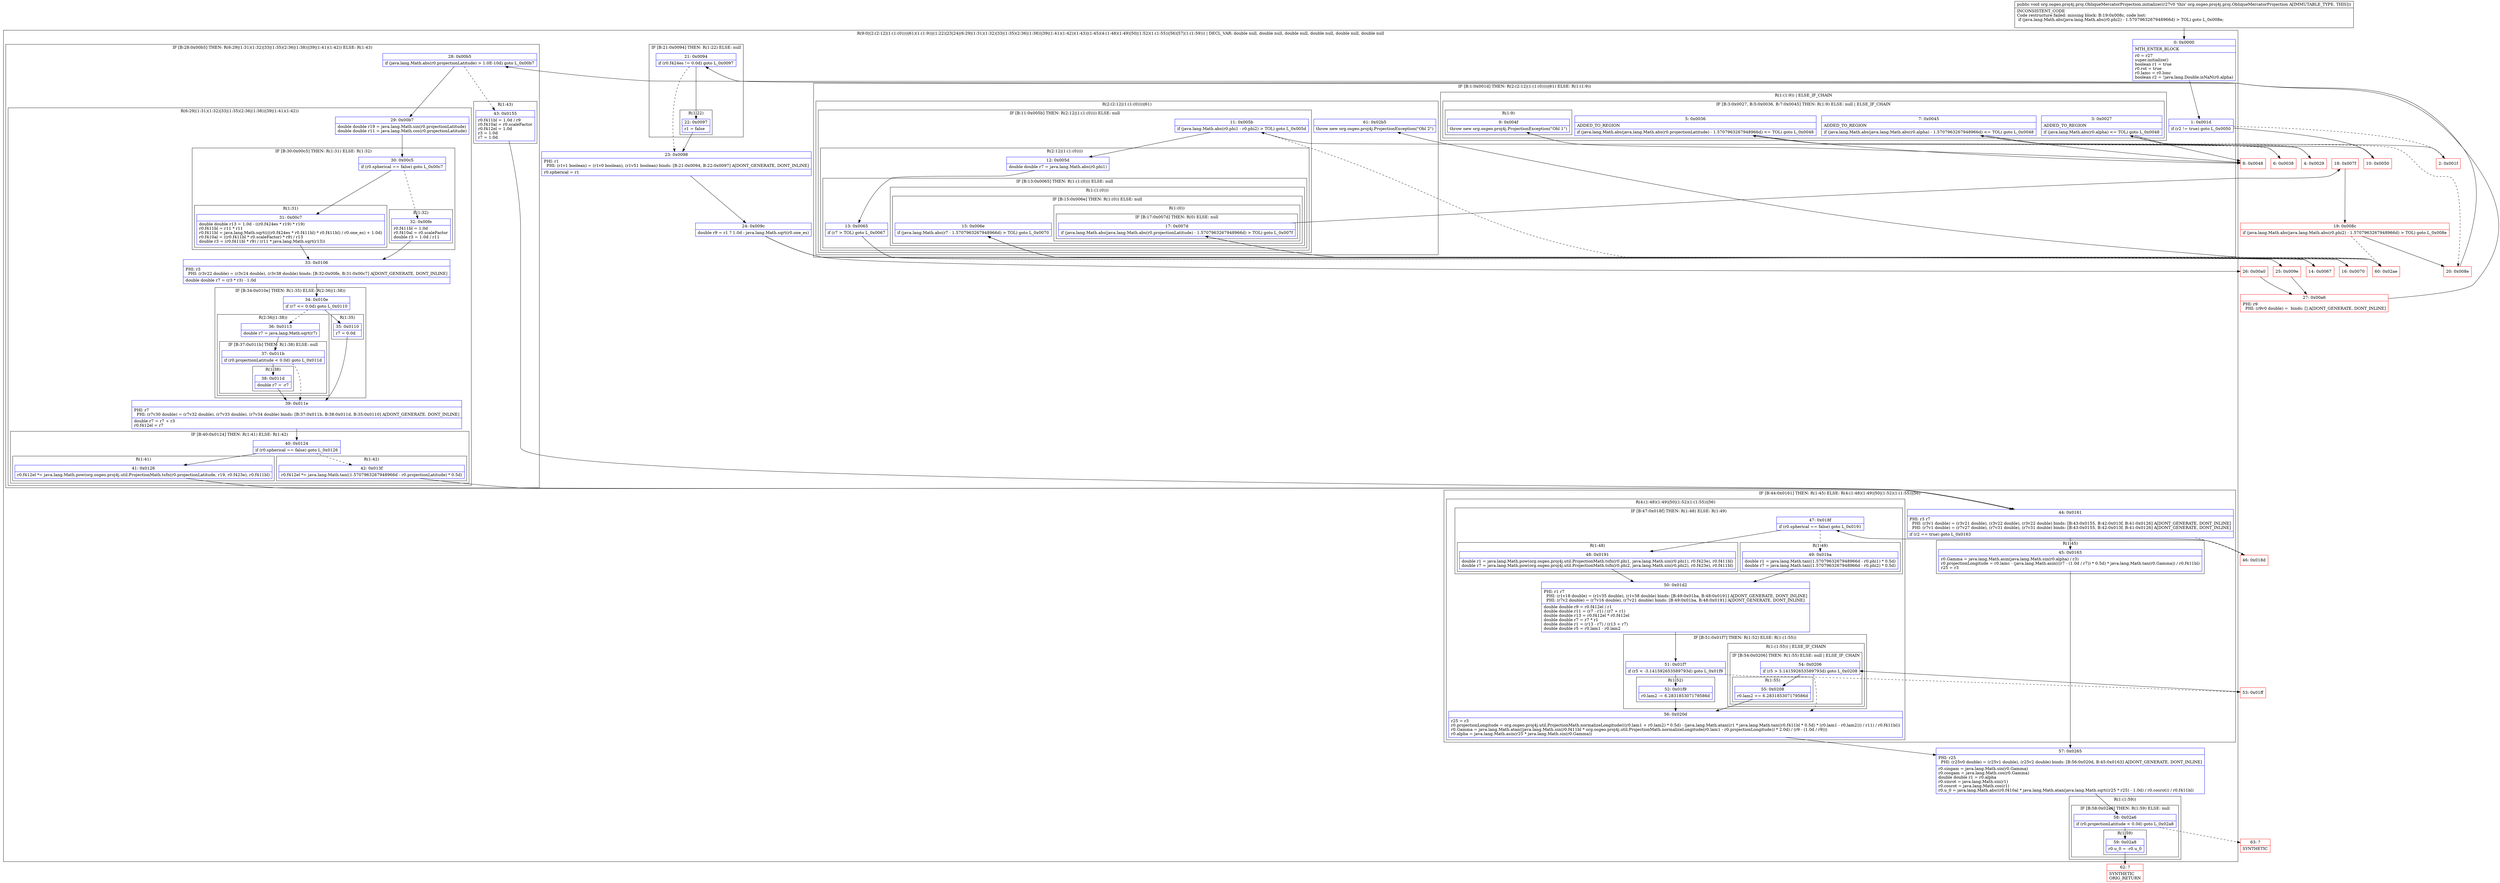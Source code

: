 digraph "CFG fororg.osgeo.proj4j.proj.ObliqueMercatorProjection.initialize()V" {
subgraph cluster_Region_1183051361 {
label = "R(9:0|(2:(2:12|(1:(1:(0))))|61)(1:(1:9))|(1:22)|23|24|(6:29|(1:31)(1:32)|33|(1:35)(2:36|(1:38))|39|(1:41)(1:42))(1:43)|(1:45)(4:(1:48)(1:49)|50|(1:52)(1:(1:55))|56)|57|(1:(1:59))) | DECL_VAR: double null, double null, double null, double null, double null, double null\l";
node [shape=record,color=blue];
Node_0 [shape=record,label="{0\:\ 0x0000|MTH_ENTER_BLOCK\l|r0 = r27\lsuper.initialize()\lboolean r1 = true\lr0.rot = true\lr0.lamc = r0.lonc\lboolean r2 = !java.lang.Double.isNaN(r0.alpha)\l}"];
subgraph cluster_IfRegion_454519103 {
label = "IF [B:1:0x001d] THEN: R(2:(2:12|(1:(1:(0))))|61) ELSE: R(1:(1:9))";
node [shape=record,color=blue];
Node_1 [shape=record,label="{1\:\ 0x001d|if (r2 != true) goto L_0x0050\l}"];
subgraph cluster_Region_1759021488 {
label = "R(2:(2:12|(1:(1:(0))))|61)";
node [shape=record,color=blue];
subgraph cluster_IfRegion_959264193 {
label = "IF [B:11:0x005b] THEN: R(2:12|(1:(1:(0)))) ELSE: null";
node [shape=record,color=blue];
Node_11 [shape=record,label="{11\:\ 0x005b|if (java.lang.Math.abs(r0.phi1 \- r0.phi2) \> TOL) goto L_0x005d\l}"];
subgraph cluster_Region_1538732094 {
label = "R(2:12|(1:(1:(0))))";
node [shape=record,color=blue];
Node_12 [shape=record,label="{12\:\ 0x005d|double double r7 = java.lang.Math.abs(r0.phi1)\l}"];
subgraph cluster_IfRegion_2109463937 {
label = "IF [B:13:0x0065] THEN: R(1:(1:(0))) ELSE: null";
node [shape=record,color=blue];
Node_13 [shape=record,label="{13\:\ 0x0065|if (r7 \> TOL) goto L_0x0067\l}"];
subgraph cluster_Region_1239892953 {
label = "R(1:(1:(0)))";
node [shape=record,color=blue];
subgraph cluster_IfRegion_1890474814 {
label = "IF [B:15:0x006e] THEN: R(1:(0)) ELSE: null";
node [shape=record,color=blue];
Node_15 [shape=record,label="{15\:\ 0x006e|if (java.lang.Math.abs(r7 \- 1.5707963267948966d) \> TOL) goto L_0x0070\l}"];
subgraph cluster_Region_45976729 {
label = "R(1:(0))";
node [shape=record,color=blue];
subgraph cluster_IfRegion_780402807 {
label = "IF [B:17:0x007d] THEN: R(0) ELSE: null";
node [shape=record,color=blue];
Node_17 [shape=record,label="{17\:\ 0x007d|if (java.lang.Math.abs(java.lang.Math.abs(r0.projectionLatitude) \- 1.5707963267948966d) \> TOL) goto L_0x007f\l}"];
subgraph cluster_Region_2119678811 {
label = "R(0)";
node [shape=record,color=blue];
}
}
}
}
}
}
}
}
Node_61 [shape=record,label="{61\:\ 0x02b5|throw new org.osgeo.proj4j.ProjectionException(\"Obl 2\")\l}"];
}
subgraph cluster_Region_232638147 {
label = "R(1:(1:9)) | ELSE_IF_CHAIN\l";
node [shape=record,color=blue];
subgraph cluster_IfRegion_1667914405 {
label = "IF [B:3:0x0027, B:5:0x0036, B:7:0x0045] THEN: R(1:9) ELSE: null | ELSE_IF_CHAIN\l";
node [shape=record,color=blue];
Node_3 [shape=record,label="{3\:\ 0x0027|ADDED_TO_REGION\l|if (java.lang.Math.abs(r0.alpha) \<= TOL) goto L_0x0048\l}"];
Node_5 [shape=record,label="{5\:\ 0x0036|ADDED_TO_REGION\l|if (java.lang.Math.abs(java.lang.Math.abs(r0.projectionLatitude) \- 1.5707963267948966d) \<= TOL) goto L_0x0048\l}"];
Node_7 [shape=record,label="{7\:\ 0x0045|ADDED_TO_REGION\l|if (java.lang.Math.abs(java.lang.Math.abs(r0.alpha) \- 1.5707963267948966d) \<= TOL) goto L_0x0048\l}"];
subgraph cluster_Region_1843620103 {
label = "R(1:9)";
node [shape=record,color=blue];
Node_9 [shape=record,label="{9\:\ 0x004f|throw new org.osgeo.proj4j.ProjectionException(\"Obl 1\")\l}"];
}
}
}
}
subgraph cluster_IfRegion_783125123 {
label = "IF [B:21:0x0094] THEN: R(1:22) ELSE: null";
node [shape=record,color=blue];
Node_21 [shape=record,label="{21\:\ 0x0094|if (r0.f424es != 0.0d) goto L_0x0097\l}"];
subgraph cluster_Region_1653943003 {
label = "R(1:22)";
node [shape=record,color=blue];
Node_22 [shape=record,label="{22\:\ 0x0097|r1 = false\l}"];
}
}
Node_23 [shape=record,label="{23\:\ 0x0098|PHI: r1 \l  PHI: (r1v1 boolean) = (r1v0 boolean), (r1v51 boolean) binds: [B:21:0x0094, B:22:0x0097] A[DONT_GENERATE, DONT_INLINE]\l|r0.spherical = r1\l}"];
Node_24 [shape=record,label="{24\:\ 0x009c|double r9 = r1 ? 1.0d : java.lang.Math.sqrt(r0.one_es)\l}"];
subgraph cluster_IfRegion_1302702667 {
label = "IF [B:28:0x00b5] THEN: R(6:29|(1:31)(1:32)|33|(1:35)(2:36|(1:38))|39|(1:41)(1:42)) ELSE: R(1:43)";
node [shape=record,color=blue];
Node_28 [shape=record,label="{28\:\ 0x00b5|if (java.lang.Math.abs(r0.projectionLatitude) \> 1.0E\-10d) goto L_0x00b7\l}"];
subgraph cluster_Region_633744698 {
label = "R(6:29|(1:31)(1:32)|33|(1:35)(2:36|(1:38))|39|(1:41)(1:42))";
node [shape=record,color=blue];
Node_29 [shape=record,label="{29\:\ 0x00b7|double double r19 = java.lang.Math.sin(r0.projectionLatitude)\ldouble double r11 = java.lang.Math.cos(r0.projectionLatitude)\l}"];
subgraph cluster_IfRegion_2083221032 {
label = "IF [B:30:0x00c5] THEN: R(1:31) ELSE: R(1:32)";
node [shape=record,color=blue];
Node_30 [shape=record,label="{30\:\ 0x00c5|if (r0.spherical == false) goto L_0x00c7\l}"];
subgraph cluster_Region_1311820508 {
label = "R(1:31)";
node [shape=record,color=blue];
Node_31 [shape=record,label="{31\:\ 0x00c7|double double r13 = 1.0d \- ((r0.f424es * r19) * r19)\lr0.f411bl = r11 * r11\lr0.f411bl = java.lang.Math.sqrt((((r0.f424es * r0.f411bl) * r0.f411bl) \/ r0.one_es) + 1.0d)\lr0.f410al = ((r0.f411bl * r0.scaleFactor) * r9) \/ r13\ldouble r3 = (r0.f411bl * r9) \/ (r11 * java.lang.Math.sqrt(r13))\l}"];
}
subgraph cluster_Region_2087967668 {
label = "R(1:32)";
node [shape=record,color=blue];
Node_32 [shape=record,label="{32\:\ 0x00fe|r0.f411bl = 1.0d\lr0.f410al = r0.scaleFactor\ldouble r3 = 1.0d \/ r11\l}"];
}
}
Node_33 [shape=record,label="{33\:\ 0x0106|PHI: r3 \l  PHI: (r3v22 double) = (r3v24 double), (r3v38 double) binds: [B:32:0x00fe, B:31:0x00c7] A[DONT_GENERATE, DONT_INLINE]\l|double double r7 = (r3 * r3) \- 1.0d\l}"];
subgraph cluster_IfRegion_412937080 {
label = "IF [B:34:0x010e] THEN: R(1:35) ELSE: R(2:36|(1:38))";
node [shape=record,color=blue];
Node_34 [shape=record,label="{34\:\ 0x010e|if (r7 \<= 0.0d) goto L_0x0110\l}"];
subgraph cluster_Region_613402876 {
label = "R(1:35)";
node [shape=record,color=blue];
Node_35 [shape=record,label="{35\:\ 0x0110|r7 = 0.0d\l}"];
}
subgraph cluster_Region_1435395205 {
label = "R(2:36|(1:38))";
node [shape=record,color=blue];
Node_36 [shape=record,label="{36\:\ 0x0113|double r7 = java.lang.Math.sqrt(r7)\l}"];
subgraph cluster_IfRegion_183933947 {
label = "IF [B:37:0x011b] THEN: R(1:38) ELSE: null";
node [shape=record,color=blue];
Node_37 [shape=record,label="{37\:\ 0x011b|if (r0.projectionLatitude \< 0.0d) goto L_0x011d\l}"];
subgraph cluster_Region_265308425 {
label = "R(1:38)";
node [shape=record,color=blue];
Node_38 [shape=record,label="{38\:\ 0x011d|double r7 = \-r7\l}"];
}
}
}
}
Node_39 [shape=record,label="{39\:\ 0x011e|PHI: r7 \l  PHI: (r7v30 double) = (r7v32 double), (r7v33 double), (r7v34 double) binds: [B:37:0x011b, B:38:0x011d, B:35:0x0110] A[DONT_GENERATE, DONT_INLINE]\l|double r7 = r7 + r3\lr0.f412el = r7\l}"];
subgraph cluster_IfRegion_1221456308 {
label = "IF [B:40:0x0124] THEN: R(1:41) ELSE: R(1:42)";
node [shape=record,color=blue];
Node_40 [shape=record,label="{40\:\ 0x0124|if (r0.spherical == false) goto L_0x0126\l}"];
subgraph cluster_Region_379038843 {
label = "R(1:41)";
node [shape=record,color=blue];
Node_41 [shape=record,label="{41\:\ 0x0126|r0.f412el *= java.lang.Math.pow(org.osgeo.proj4j.util.ProjectionMath.tsfn(r0.projectionLatitude, r19, r0.f423e), r0.f411bl)\l}"];
}
subgraph cluster_Region_677047572 {
label = "R(1:42)";
node [shape=record,color=blue];
Node_42 [shape=record,label="{42\:\ 0x013f|r0.f412el *= java.lang.Math.tan((1.5707963267948966d \- r0.projectionLatitude) * 0.5d)\l}"];
}
}
}
subgraph cluster_Region_87618099 {
label = "R(1:43)";
node [shape=record,color=blue];
Node_43 [shape=record,label="{43\:\ 0x0155|r0.f411bl = 1.0d \/ r9\lr0.f410al = r0.scaleFactor\lr0.f412el = 1.0d\lr3 = 1.0d\lr7 = 1.0d\l}"];
}
}
subgraph cluster_IfRegion_395959976 {
label = "IF [B:44:0x0161] THEN: R(1:45) ELSE: R(4:(1:48)(1:49)|50|(1:52)(1:(1:55))|56)";
node [shape=record,color=blue];
Node_44 [shape=record,label="{44\:\ 0x0161|PHI: r3 r7 \l  PHI: (r3v1 double) = (r3v21 double), (r3v22 double), (r3v22 double) binds: [B:43:0x0155, B:42:0x013f, B:41:0x0126] A[DONT_GENERATE, DONT_INLINE]\l  PHI: (r7v1 double) = (r7v27 double), (r7v31 double), (r7v31 double) binds: [B:43:0x0155, B:42:0x013f, B:41:0x0126] A[DONT_GENERATE, DONT_INLINE]\l|if (r2 == true) goto L_0x0163\l}"];
subgraph cluster_Region_1983270158 {
label = "R(1:45)";
node [shape=record,color=blue];
Node_45 [shape=record,label="{45\:\ 0x0163|r0.Gamma = java.lang.Math.asin(java.lang.Math.sin(r0.alpha) \/ r3)\lr0.projectionLongitude = r0.lamc \- (java.lang.Math.asin(((r7 \- (1.0d \/ r7)) * 0.5d) * java.lang.Math.tan(r0.Gamma)) \/ r0.f411bl)\lr25 = r3\l}"];
}
subgraph cluster_Region_886933708 {
label = "R(4:(1:48)(1:49)|50|(1:52)(1:(1:55))|56)";
node [shape=record,color=blue];
subgraph cluster_IfRegion_254250009 {
label = "IF [B:47:0x018f] THEN: R(1:48) ELSE: R(1:49)";
node [shape=record,color=blue];
Node_47 [shape=record,label="{47\:\ 0x018f|if (r0.spherical == false) goto L_0x0191\l}"];
subgraph cluster_Region_4311185 {
label = "R(1:48)";
node [shape=record,color=blue];
Node_48 [shape=record,label="{48\:\ 0x0191|double r1 = java.lang.Math.pow(org.osgeo.proj4j.util.ProjectionMath.tsfn(r0.phi1, java.lang.Math.sin(r0.phi1), r0.f423e), r0.f411bl)\ldouble r7 = java.lang.Math.pow(org.osgeo.proj4j.util.ProjectionMath.tsfn(r0.phi2, java.lang.Math.sin(r0.phi2), r0.f423e), r0.f411bl)\l}"];
}
subgraph cluster_Region_1653412111 {
label = "R(1:49)";
node [shape=record,color=blue];
Node_49 [shape=record,label="{49\:\ 0x01ba|double r1 = java.lang.Math.tan((1.5707963267948966d \- r0.phi1) * 0.5d)\ldouble r7 = java.lang.Math.tan((1.5707963267948966d \- r0.phi2) * 0.5d)\l}"];
}
}
Node_50 [shape=record,label="{50\:\ 0x01d2|PHI: r1 r7 \l  PHI: (r1v18 double) = (r1v35 double), (r1v38 double) binds: [B:49:0x01ba, B:48:0x0191] A[DONT_GENERATE, DONT_INLINE]\l  PHI: (r7v2 double) = (r7v16 double), (r7v21 double) binds: [B:49:0x01ba, B:48:0x0191] A[DONT_GENERATE, DONT_INLINE]\l|double double r9 = r0.f412el \/ r1\ldouble double r11 = (r7 \- r1) \/ (r7 + r1)\ldouble double r13 = r0.f412el * r0.f412el\ldouble double r7 = r7 * r1\ldouble double r1 = (r13 \- r7) \/ (r13 + r7)\ldouble double r5 = r0.lam1 \- r0.lam2\l}"];
subgraph cluster_IfRegion_1476574141 {
label = "IF [B:51:0x01f7] THEN: R(1:52) ELSE: R(1:(1:55))";
node [shape=record,color=blue];
Node_51 [shape=record,label="{51\:\ 0x01f7|if (r5 \< \-3.141592653589793d) goto L_0x01f9\l}"];
subgraph cluster_Region_833681221 {
label = "R(1:52)";
node [shape=record,color=blue];
Node_52 [shape=record,label="{52\:\ 0x01f9|r0.lam2 \-= 6.283185307179586d\l}"];
}
subgraph cluster_Region_374857878 {
label = "R(1:(1:55)) | ELSE_IF_CHAIN\l";
node [shape=record,color=blue];
subgraph cluster_IfRegion_479773582 {
label = "IF [B:54:0x0206] THEN: R(1:55) ELSE: null | ELSE_IF_CHAIN\l";
node [shape=record,color=blue];
Node_54 [shape=record,label="{54\:\ 0x0206|if (r5 \> 3.141592653589793d) goto L_0x0208\l}"];
subgraph cluster_Region_1763347717 {
label = "R(1:55)";
node [shape=record,color=blue];
Node_55 [shape=record,label="{55\:\ 0x0208|r0.lam2 += 6.283185307179586d\l}"];
}
}
}
}
Node_56 [shape=record,label="{56\:\ 0x020d|r25 = r3\lr0.projectionLongitude = org.osgeo.proj4j.util.ProjectionMath.normalizeLongitude(((r0.lam1 + r0.lam2) * 0.5d) \- (java.lang.Math.atan((r1 * java.lang.Math.tan((r0.f411bl * 0.5d) * (r0.lam1 \- r0.lam2))) \/ r11) \/ r0.f411bl))\lr0.Gamma = java.lang.Math.atan((java.lang.Math.sin(r0.f411bl * org.osgeo.proj4j.util.ProjectionMath.normalizeLongitude(r0.lam1 \- r0.projectionLongitude)) * 2.0d) \/ (r9 \- (1.0d \/ r9)))\lr0.alpha = java.lang.Math.asin(r25 * java.lang.Math.sin(r0.Gamma))\l}"];
}
}
Node_57 [shape=record,label="{57\:\ 0x0265|PHI: r25 \l  PHI: (r25v0 double) = (r25v1 double), (r25v2 double) binds: [B:56:0x020d, B:45:0x0163] A[DONT_GENERATE, DONT_INLINE]\l|r0.singam = java.lang.Math.sin(r0.Gamma)\lr0.cosgam = java.lang.Math.cos(r0.Gamma)\ldouble double r1 = r0.alpha\lr0.sinrot = java.lang.Math.sin(r1)\lr0.cosrot = java.lang.Math.cos(r1)\lr0.u_0 = java.lang.Math.abs((r0.f410al * java.lang.Math.atan(java.lang.Math.sqrt((r25 * r25) \- 1.0d) \/ r0.cosrot)) \/ r0.f411bl)\l}"];
subgraph cluster_Region_1525584763 {
label = "R(1:(1:59))";
node [shape=record,color=blue];
subgraph cluster_IfRegion_1817333180 {
label = "IF [B:58:0x02a6] THEN: R(1:59) ELSE: null";
node [shape=record,color=blue];
Node_58 [shape=record,label="{58\:\ 0x02a6|if (r0.projectionLatitude \< 0.0d) goto L_0x02a8\l}"];
subgraph cluster_Region_1160270832 {
label = "R(1:59)";
node [shape=record,color=blue];
Node_59 [shape=record,label="{59\:\ 0x02a8|r0.u_0 = \-r0.u_0\l}"];
}
}
}
}
Node_2 [shape=record,color=red,label="{2\:\ 0x001f}"];
Node_4 [shape=record,color=red,label="{4\:\ 0x0029}"];
Node_6 [shape=record,color=red,label="{6\:\ 0x0038}"];
Node_8 [shape=record,color=red,label="{8\:\ 0x0048}"];
Node_10 [shape=record,color=red,label="{10\:\ 0x0050}"];
Node_14 [shape=record,color=red,label="{14\:\ 0x0067}"];
Node_16 [shape=record,color=red,label="{16\:\ 0x0070}"];
Node_18 [shape=record,color=red,label="{18\:\ 0x007f}"];
Node_19 [shape=record,color=red,label="{19\:\ 0x008c|if (java.lang.Math.abs(java.lang.Math.abs(r0.phi2) \- 1.5707963267948966d) \> TOL) goto L_0x008e\l}"];
Node_20 [shape=record,color=red,label="{20\:\ 0x008e}"];
Node_25 [shape=record,color=red,label="{25\:\ 0x009e}"];
Node_26 [shape=record,color=red,label="{26\:\ 0x00a0}"];
Node_27 [shape=record,color=red,label="{27\:\ 0x00a6|PHI: r9 \l  PHI: (r9v0 double) =  binds: [] A[DONT_GENERATE, DONT_INLINE]\l}"];
Node_46 [shape=record,color=red,label="{46\:\ 0x018d}"];
Node_53 [shape=record,color=red,label="{53\:\ 0x01ff}"];
Node_60 [shape=record,color=red,label="{60\:\ 0x02ae}"];
Node_62 [shape=record,color=red,label="{62\:\ ?|SYNTHETIC\lORIG_RETURN\l}"];
Node_63 [shape=record,color=red,label="{63\:\ ?|SYNTHETIC\l}"];
MethodNode[shape=record,label="{public void org.osgeo.proj4j.proj.ObliqueMercatorProjection.initialize((r27v0 'this' org.osgeo.proj4j.proj.ObliqueMercatorProjection A[IMMUTABLE_TYPE, THIS]))  | INCONSISTENT_CODE\lCode restructure failed: missing block: B:19:0x008c, code lost:\l    if (java.lang.Math.abs(java.lang.Math.abs(r0.phi2) \- 1.5707963267948966d) \> TOL) goto L_0x008e;\l\l}"];
MethodNode -> Node_0;
Node_0 -> Node_1;
Node_1 -> Node_2[style=dashed];
Node_1 -> Node_10;
Node_11 -> Node_12;
Node_11 -> Node_60[style=dashed];
Node_12 -> Node_13;
Node_13 -> Node_14;
Node_13 -> Node_60[style=dashed];
Node_15 -> Node_16;
Node_15 -> Node_60[style=dashed];
Node_17 -> Node_18;
Node_17 -> Node_60[style=dashed];
Node_3 -> Node_4[style=dashed];
Node_3 -> Node_8;
Node_5 -> Node_6[style=dashed];
Node_5 -> Node_8;
Node_7 -> Node_8;
Node_7 -> Node_20[style=dashed];
Node_21 -> Node_22;
Node_21 -> Node_23[style=dashed];
Node_22 -> Node_23;
Node_23 -> Node_24;
Node_24 -> Node_25;
Node_24 -> Node_26;
Node_28 -> Node_29;
Node_28 -> Node_43[style=dashed];
Node_29 -> Node_30;
Node_30 -> Node_31;
Node_30 -> Node_32[style=dashed];
Node_31 -> Node_33;
Node_32 -> Node_33;
Node_33 -> Node_34;
Node_34 -> Node_35;
Node_34 -> Node_36[style=dashed];
Node_35 -> Node_39;
Node_36 -> Node_37;
Node_37 -> Node_38;
Node_37 -> Node_39[style=dashed];
Node_38 -> Node_39;
Node_39 -> Node_40;
Node_40 -> Node_41;
Node_40 -> Node_42[style=dashed];
Node_41 -> Node_44;
Node_42 -> Node_44;
Node_43 -> Node_44;
Node_44 -> Node_45;
Node_44 -> Node_46[style=dashed];
Node_45 -> Node_57;
Node_47 -> Node_48;
Node_47 -> Node_49[style=dashed];
Node_48 -> Node_50;
Node_49 -> Node_50;
Node_50 -> Node_51;
Node_51 -> Node_52;
Node_51 -> Node_53[style=dashed];
Node_52 -> Node_56;
Node_54 -> Node_55;
Node_54 -> Node_56[style=dashed];
Node_55 -> Node_56;
Node_56 -> Node_57;
Node_57 -> Node_58;
Node_58 -> Node_59;
Node_58 -> Node_63[style=dashed];
Node_59 -> Node_62;
Node_2 -> Node_3;
Node_4 -> Node_5;
Node_6 -> Node_7;
Node_8 -> Node_9;
Node_10 -> Node_11;
Node_14 -> Node_15;
Node_16 -> Node_17;
Node_18 -> Node_19;
Node_19 -> Node_20;
Node_19 -> Node_60[style=dashed];
Node_20 -> Node_21;
Node_25 -> Node_27;
Node_26 -> Node_27;
Node_27 -> Node_28;
Node_46 -> Node_47;
Node_53 -> Node_54;
Node_60 -> Node_61;
}

